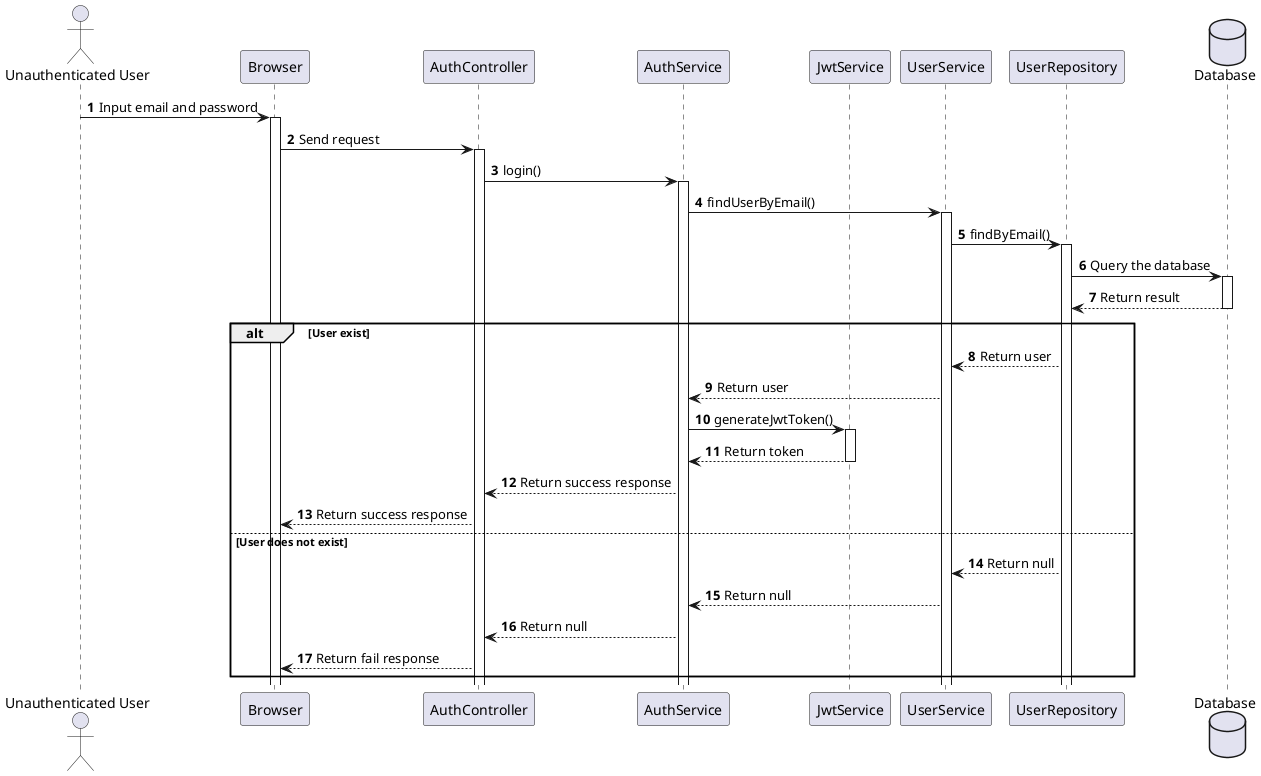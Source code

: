 @startuml
autonumber
actor "Unauthenticated User" as Guest
participant Browser as A
participant AuthController as B
participant AuthService as C
participant JwtService as D
participant UserService as E
participant UserRepository as F
database Database 

Guest -> A++: Input email and password
A -> B++: Send request
B -> C++: login()
C -> E++: findUserByEmail()
E -> F++: findByEmail()
F -> Database++: Query the database
Database --> F--: Return result
alt User exist
    F --> E: Return user
    E --> C: Return user
    C -> D++: generateJwtToken()
    D --> C--: Return token
    C --> B: Return success response
    B --> A: Return success response
else User does not exist
    F --> E: Return null
    E --> C: Return null
    C --> B: Return null
    B --> A: Return fail response
end
@enduml